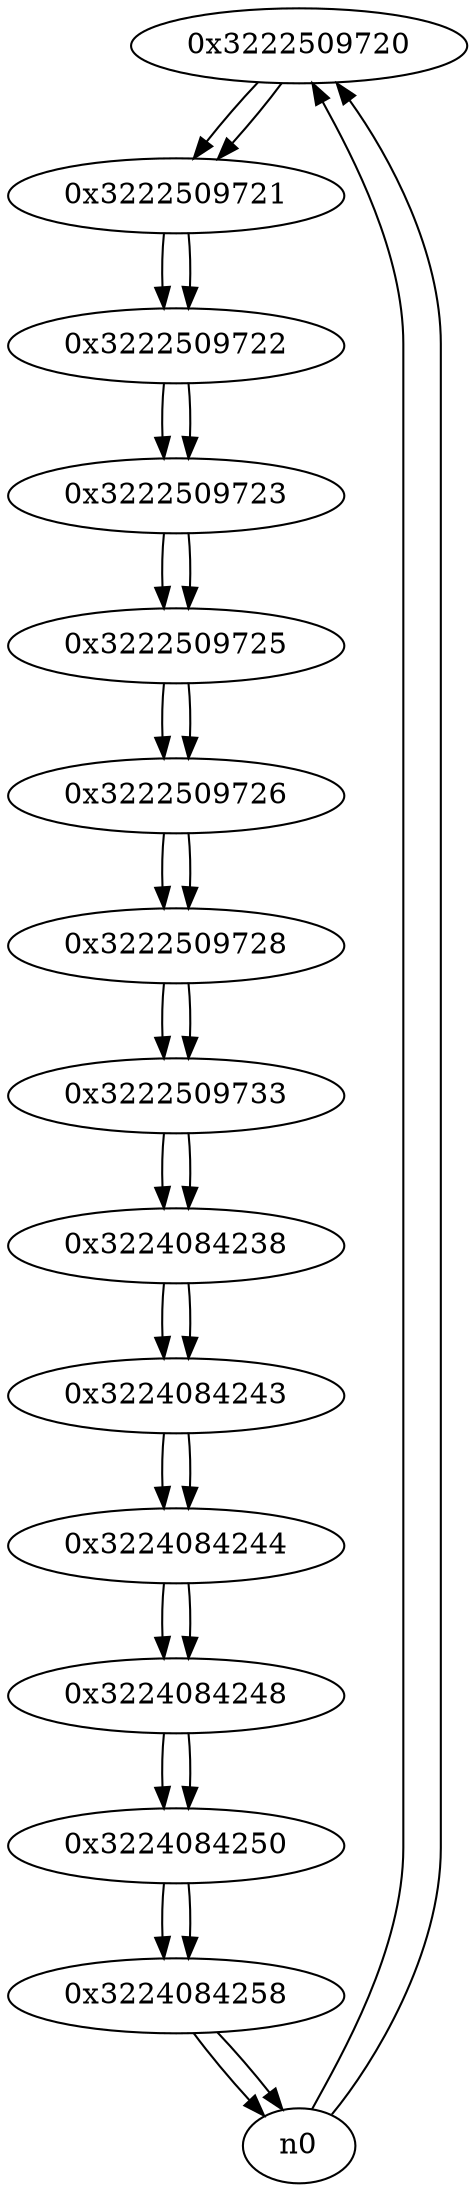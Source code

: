 digraph G{
/* nodes */
  n1 [label="0x3222509720"]
  n2 [label="0x3222509721"]
  n3 [label="0x3222509722"]
  n4 [label="0x3222509723"]
  n5 [label="0x3222509725"]
  n6 [label="0x3222509726"]
  n7 [label="0x3222509728"]
  n8 [label="0x3222509733"]
  n9 [label="0x3224084238"]
  n10 [label="0x3224084243"]
  n11 [label="0x3224084244"]
  n12 [label="0x3224084248"]
  n13 [label="0x3224084250"]
  n14 [label="0x3224084258"]
/* edges */
n1 -> n2;
n0 -> n1;
n0 -> n1;
n2 -> n3;
n1 -> n2;
n3 -> n4;
n2 -> n3;
n4 -> n5;
n3 -> n4;
n5 -> n6;
n4 -> n5;
n6 -> n7;
n5 -> n6;
n7 -> n8;
n6 -> n7;
n8 -> n9;
n7 -> n8;
n9 -> n10;
n8 -> n9;
n10 -> n11;
n9 -> n10;
n11 -> n12;
n10 -> n11;
n12 -> n13;
n11 -> n12;
n13 -> n14;
n12 -> n13;
n14 -> n0;
n14 -> n0;
n13 -> n14;
}
